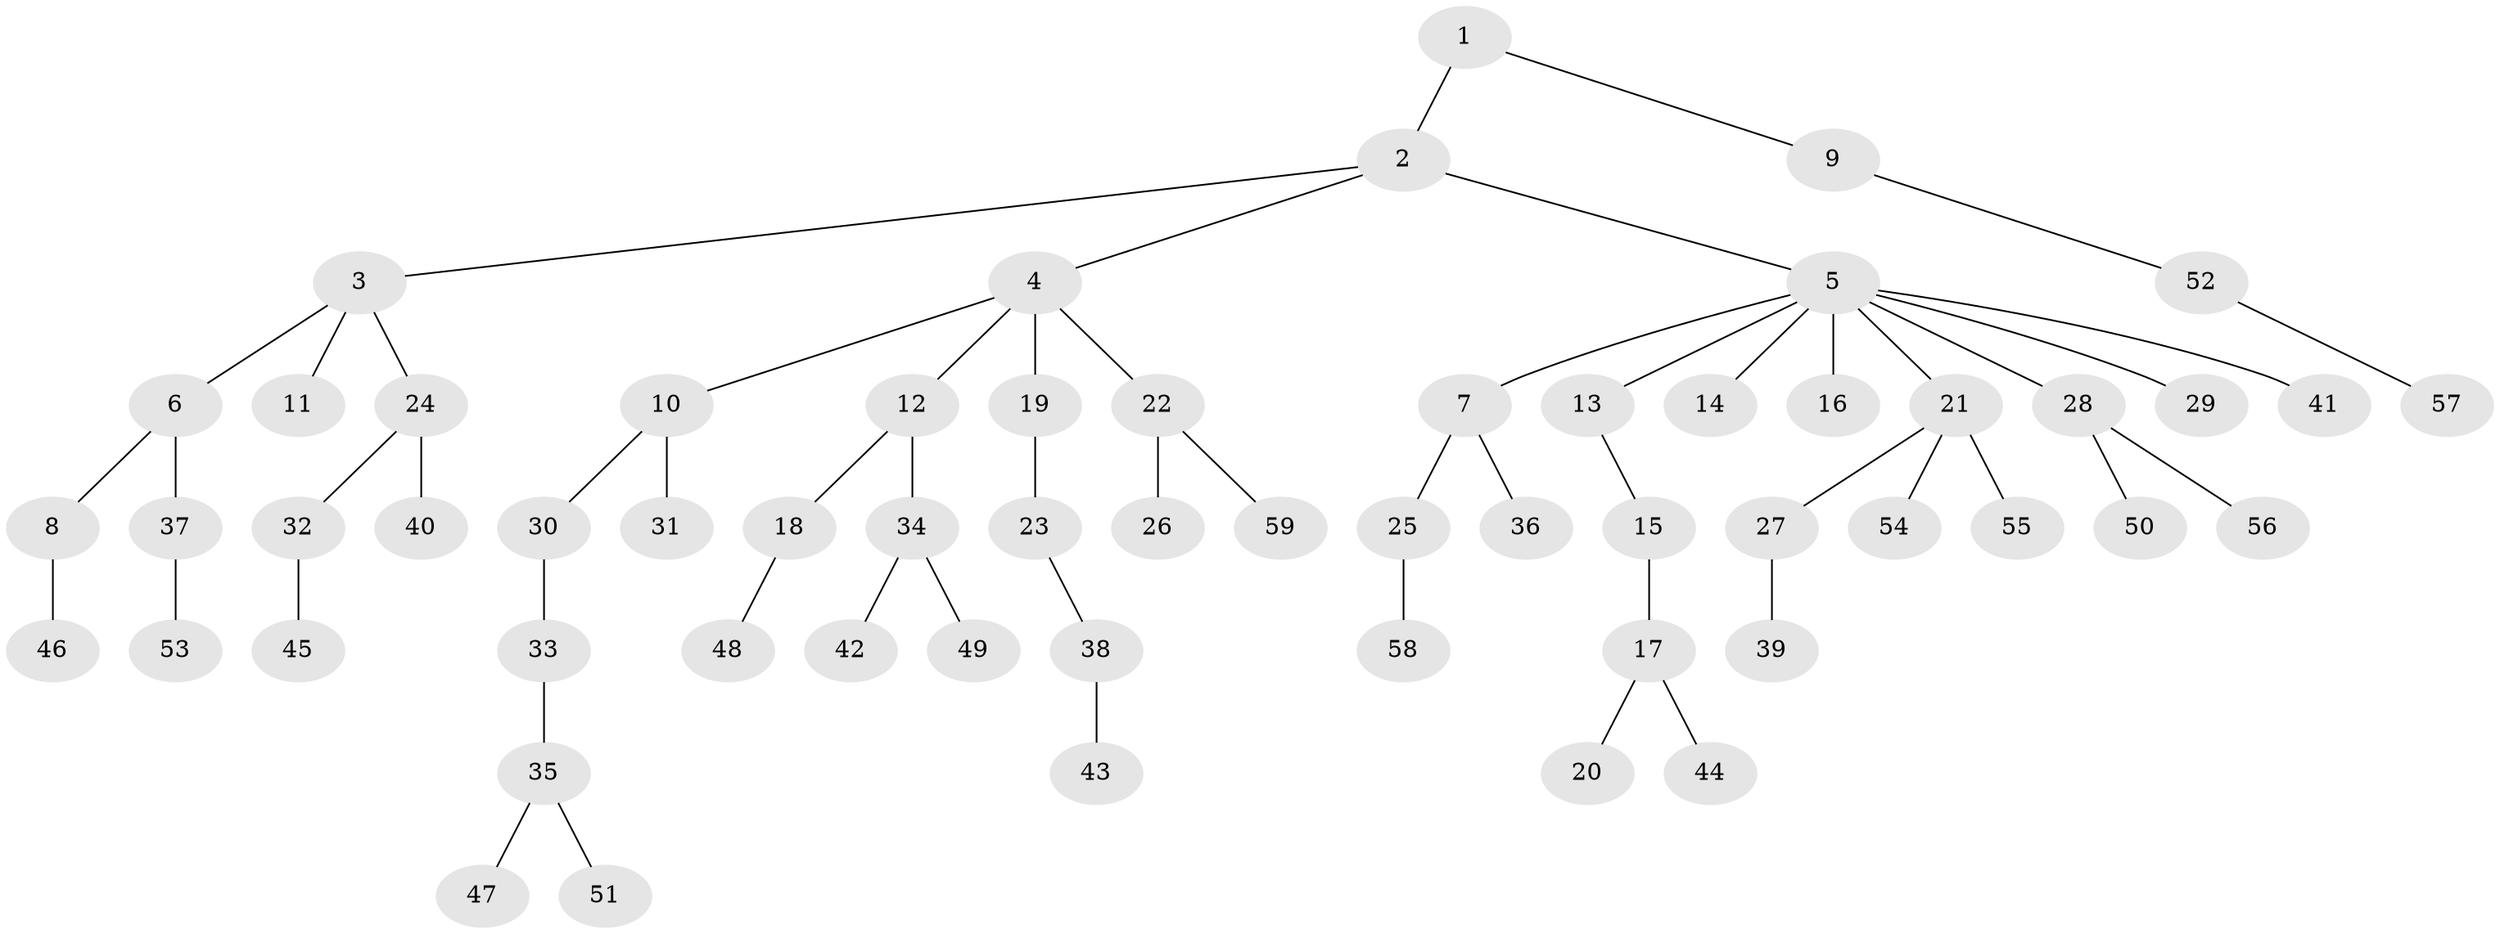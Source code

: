 // Generated by graph-tools (version 1.1) at 2025/53/03/09/25 04:53:04]
// undirected, 59 vertices, 58 edges
graph export_dot {
graph [start="1"]
  node [color=gray90,style=filled];
  1;
  2;
  3;
  4;
  5;
  6;
  7;
  8;
  9;
  10;
  11;
  12;
  13;
  14;
  15;
  16;
  17;
  18;
  19;
  20;
  21;
  22;
  23;
  24;
  25;
  26;
  27;
  28;
  29;
  30;
  31;
  32;
  33;
  34;
  35;
  36;
  37;
  38;
  39;
  40;
  41;
  42;
  43;
  44;
  45;
  46;
  47;
  48;
  49;
  50;
  51;
  52;
  53;
  54;
  55;
  56;
  57;
  58;
  59;
  1 -- 2;
  1 -- 9;
  2 -- 3;
  2 -- 4;
  2 -- 5;
  3 -- 6;
  3 -- 11;
  3 -- 24;
  4 -- 10;
  4 -- 12;
  4 -- 19;
  4 -- 22;
  5 -- 7;
  5 -- 13;
  5 -- 14;
  5 -- 16;
  5 -- 21;
  5 -- 28;
  5 -- 29;
  5 -- 41;
  6 -- 8;
  6 -- 37;
  7 -- 25;
  7 -- 36;
  8 -- 46;
  9 -- 52;
  10 -- 30;
  10 -- 31;
  12 -- 18;
  12 -- 34;
  13 -- 15;
  15 -- 17;
  17 -- 20;
  17 -- 44;
  18 -- 48;
  19 -- 23;
  21 -- 27;
  21 -- 54;
  21 -- 55;
  22 -- 26;
  22 -- 59;
  23 -- 38;
  24 -- 32;
  24 -- 40;
  25 -- 58;
  27 -- 39;
  28 -- 50;
  28 -- 56;
  30 -- 33;
  32 -- 45;
  33 -- 35;
  34 -- 42;
  34 -- 49;
  35 -- 47;
  35 -- 51;
  37 -- 53;
  38 -- 43;
  52 -- 57;
}
